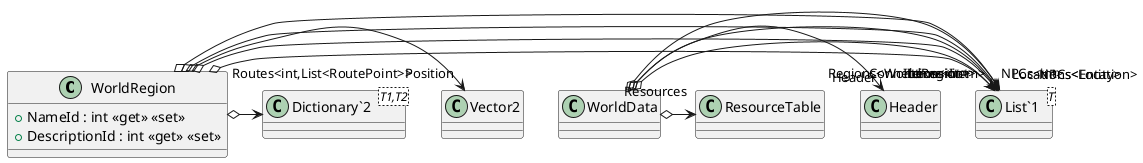 @startuml
class WorldRegion {
    + NameId : int <<get>> <<set>>
    + DescriptionId : int <<get>> <<set>>
}
class WorldData {
}
class "List`1"<T> {
}
class "Dictionary`2"<T1,T2> {
}
WorldRegion o-> "Connections<int>" "List`1"
WorldRegion o-> "NPCs<int>" "List`1"
WorldRegion o-> "Items<int>" "List`1"
WorldRegion o-> "Position" Vector2
WorldRegion o-> "Locations<Location>" "List`1"
WorldRegion o-> "Routes<int,List<RoutePoint>>" "Dictionary`2"
WorldData o-> "Header" Header
WorldData o-> "Resources" ResourceTable
WorldData o-> "Regions<WorldRegion>" "List`1"
WorldData o-> "NPCs<Entity>" "List`1"
WorldData o-> "Items<Item>" "List`1"
@enduml
